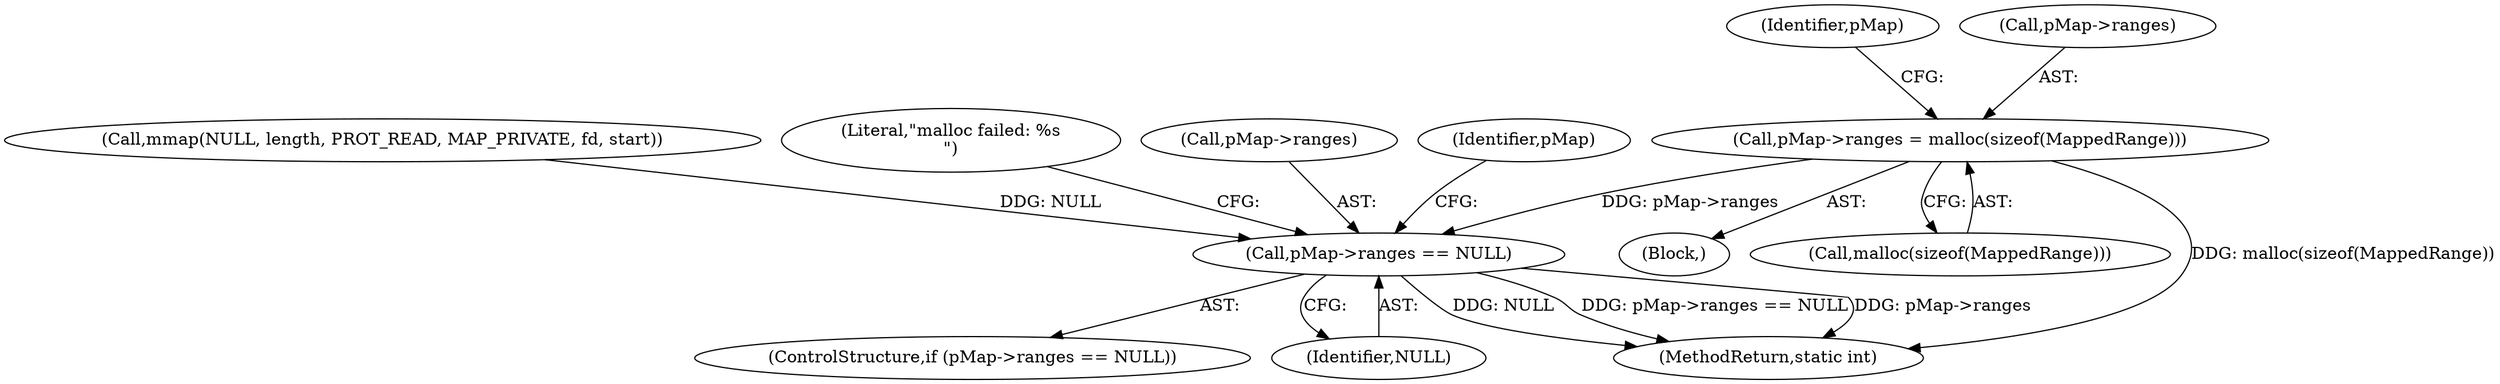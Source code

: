 digraph "0_Android_28a566f7731b4cb76d2a9ba16d997ac5aeb07dad_0@API" {
"1000166" [label="(Call,pMap->ranges = malloc(sizeof(MappedRange)))"];
"1000174" [label="(Call,pMap->ranges == NULL)"];
"1000125" [label="(Call,mmap(NULL, length, PROT_READ, MAP_PRIVATE, fd, start))"];
"1000166" [label="(Call,pMap->ranges = malloc(sizeof(MappedRange)))"];
"1000174" [label="(Call,pMap->ranges == NULL)"];
"1000181" [label="(Literal,\"malloc failed: %s\n\")"];
"1000103" [label="(Block,)"];
"1000176" [label="(Identifier,pMap)"];
"1000173" [label="(ControlStructure,if (pMap->ranges == NULL))"];
"1000167" [label="(Call,pMap->ranges)"];
"1000175" [label="(Call,pMap->ranges)"];
"1000178" [label="(Identifier,NULL)"];
"1000194" [label="(Identifier,pMap)"];
"1000170" [label="(Call,malloc(sizeof(MappedRange)))"];
"1000210" [label="(MethodReturn,static int)"];
"1000166" -> "1000103"  [label="AST: "];
"1000166" -> "1000170"  [label="CFG: "];
"1000167" -> "1000166"  [label="AST: "];
"1000170" -> "1000166"  [label="AST: "];
"1000176" -> "1000166"  [label="CFG: "];
"1000166" -> "1000210"  [label="DDG: malloc(sizeof(MappedRange))"];
"1000166" -> "1000174"  [label="DDG: pMap->ranges"];
"1000174" -> "1000173"  [label="AST: "];
"1000174" -> "1000178"  [label="CFG: "];
"1000175" -> "1000174"  [label="AST: "];
"1000178" -> "1000174"  [label="AST: "];
"1000181" -> "1000174"  [label="CFG: "];
"1000194" -> "1000174"  [label="CFG: "];
"1000174" -> "1000210"  [label="DDG: NULL"];
"1000174" -> "1000210"  [label="DDG: pMap->ranges == NULL"];
"1000174" -> "1000210"  [label="DDG: pMap->ranges"];
"1000125" -> "1000174"  [label="DDG: NULL"];
}
